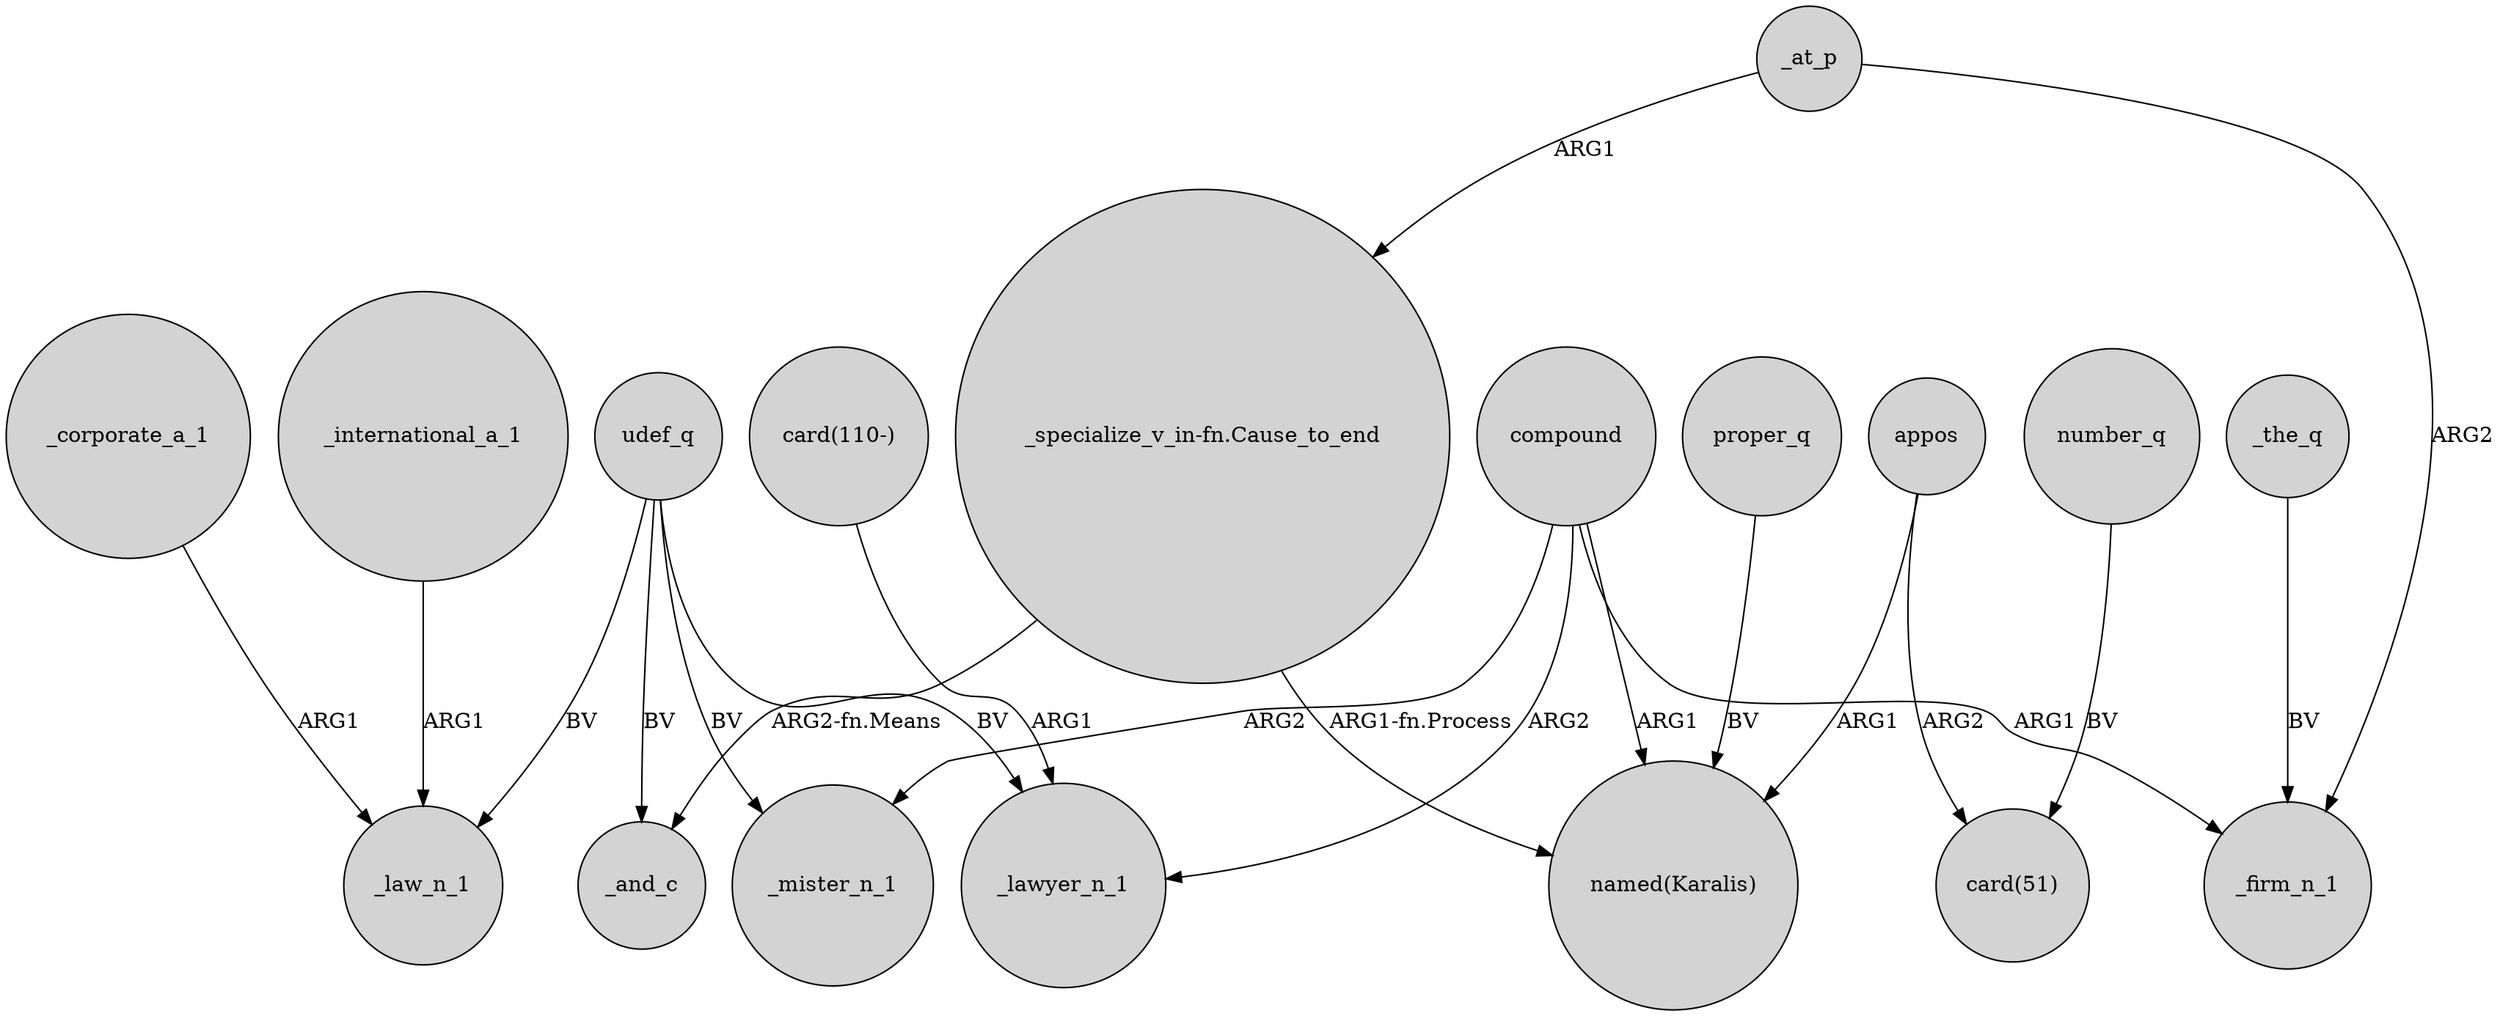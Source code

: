 digraph {
	node [shape=circle style=filled]
	compound -> _mister_n_1 [label=ARG2]
	_corporate_a_1 -> _law_n_1 [label=ARG1]
	proper_q -> "named(Karalis)" [label=BV]
	"_specialize_v_in-fn.Cause_to_end" -> "named(Karalis)" [label="ARG1-fn.Process"]
	compound -> _lawyer_n_1 [label=ARG2]
	compound -> "named(Karalis)" [label=ARG1]
	udef_q -> _and_c [label=BV]
	udef_q -> _mister_n_1 [label=BV]
	_the_q -> _firm_n_1 [label=BV]
	_at_p -> "_specialize_v_in-fn.Cause_to_end" [label=ARG1]
	"_specialize_v_in-fn.Cause_to_end" -> _and_c [label="ARG2-fn.Means"]
	appos -> "card(51)" [label=ARG2]
	_international_a_1 -> _law_n_1 [label=ARG1]
	compound -> _firm_n_1 [label=ARG1]
	udef_q -> _lawyer_n_1 [label=BV]
	number_q -> "card(51)" [label=BV]
	udef_q -> _law_n_1 [label=BV]
	"card(110-)" -> _lawyer_n_1 [label=ARG1]
	_at_p -> _firm_n_1 [label=ARG2]
	appos -> "named(Karalis)" [label=ARG1]
}
